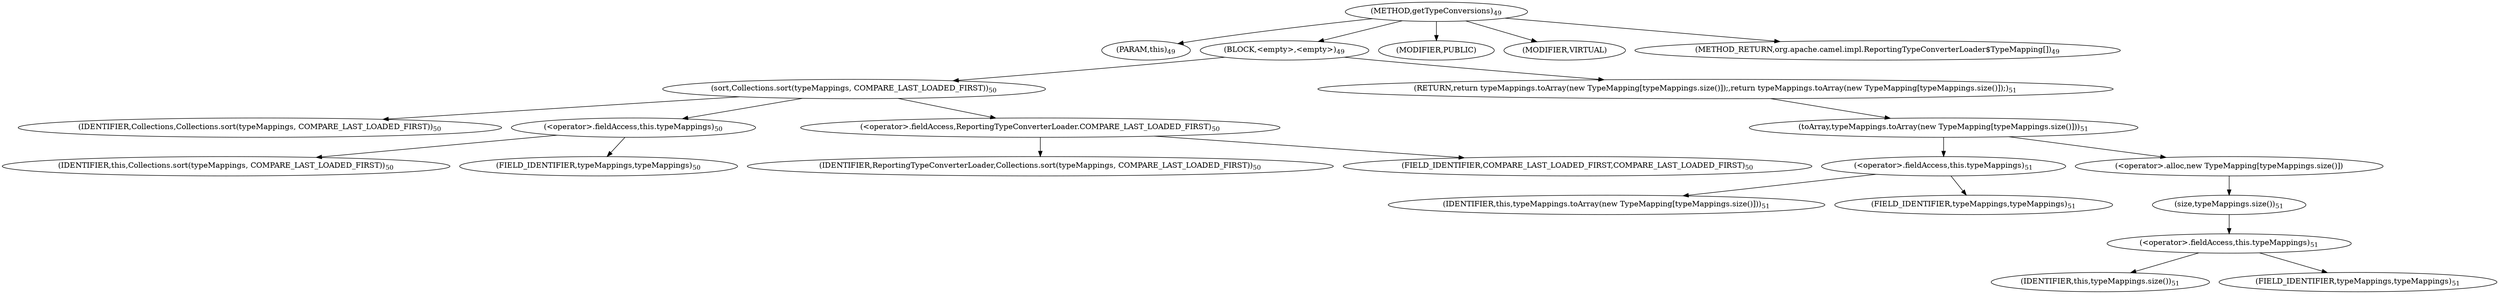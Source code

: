 digraph "getTypeConversions" {  
"41" [label = <(METHOD,getTypeConversions)<SUB>49</SUB>> ]
"42" [label = <(PARAM,this)<SUB>49</SUB>> ]
"43" [label = <(BLOCK,&lt;empty&gt;,&lt;empty&gt;)<SUB>49</SUB>> ]
"44" [label = <(sort,Collections.sort(typeMappings, COMPARE_LAST_LOADED_FIRST))<SUB>50</SUB>> ]
"45" [label = <(IDENTIFIER,Collections,Collections.sort(typeMappings, COMPARE_LAST_LOADED_FIRST))<SUB>50</SUB>> ]
"46" [label = <(&lt;operator&gt;.fieldAccess,this.typeMappings)<SUB>50</SUB>> ]
"47" [label = <(IDENTIFIER,this,Collections.sort(typeMappings, COMPARE_LAST_LOADED_FIRST))<SUB>50</SUB>> ]
"48" [label = <(FIELD_IDENTIFIER,typeMappings,typeMappings)<SUB>50</SUB>> ]
"49" [label = <(&lt;operator&gt;.fieldAccess,ReportingTypeConverterLoader.COMPARE_LAST_LOADED_FIRST)<SUB>50</SUB>> ]
"50" [label = <(IDENTIFIER,ReportingTypeConverterLoader,Collections.sort(typeMappings, COMPARE_LAST_LOADED_FIRST))<SUB>50</SUB>> ]
"51" [label = <(FIELD_IDENTIFIER,COMPARE_LAST_LOADED_FIRST,COMPARE_LAST_LOADED_FIRST)<SUB>50</SUB>> ]
"52" [label = <(RETURN,return typeMappings.toArray(new TypeMapping[typeMappings.size()]);,return typeMappings.toArray(new TypeMapping[typeMappings.size()]);)<SUB>51</SUB>> ]
"53" [label = <(toArray,typeMappings.toArray(new TypeMapping[typeMappings.size()]))<SUB>51</SUB>> ]
"54" [label = <(&lt;operator&gt;.fieldAccess,this.typeMappings)<SUB>51</SUB>> ]
"55" [label = <(IDENTIFIER,this,typeMappings.toArray(new TypeMapping[typeMappings.size()]))<SUB>51</SUB>> ]
"56" [label = <(FIELD_IDENTIFIER,typeMappings,typeMappings)<SUB>51</SUB>> ]
"57" [label = <(&lt;operator&gt;.alloc,new TypeMapping[typeMappings.size()])> ]
"58" [label = <(size,typeMappings.size())<SUB>51</SUB>> ]
"59" [label = <(&lt;operator&gt;.fieldAccess,this.typeMappings)<SUB>51</SUB>> ]
"60" [label = <(IDENTIFIER,this,typeMappings.size())<SUB>51</SUB>> ]
"61" [label = <(FIELD_IDENTIFIER,typeMappings,typeMappings)<SUB>51</SUB>> ]
"62" [label = <(MODIFIER,PUBLIC)> ]
"63" [label = <(MODIFIER,VIRTUAL)> ]
"64" [label = <(METHOD_RETURN,org.apache.camel.impl.ReportingTypeConverterLoader$TypeMapping[])<SUB>49</SUB>> ]
  "41" -> "42" 
  "41" -> "43" 
  "41" -> "62" 
  "41" -> "63" 
  "41" -> "64" 
  "43" -> "44" 
  "43" -> "52" 
  "44" -> "45" 
  "44" -> "46" 
  "44" -> "49" 
  "46" -> "47" 
  "46" -> "48" 
  "49" -> "50" 
  "49" -> "51" 
  "52" -> "53" 
  "53" -> "54" 
  "53" -> "57" 
  "54" -> "55" 
  "54" -> "56" 
  "57" -> "58" 
  "58" -> "59" 
  "59" -> "60" 
  "59" -> "61" 
}
